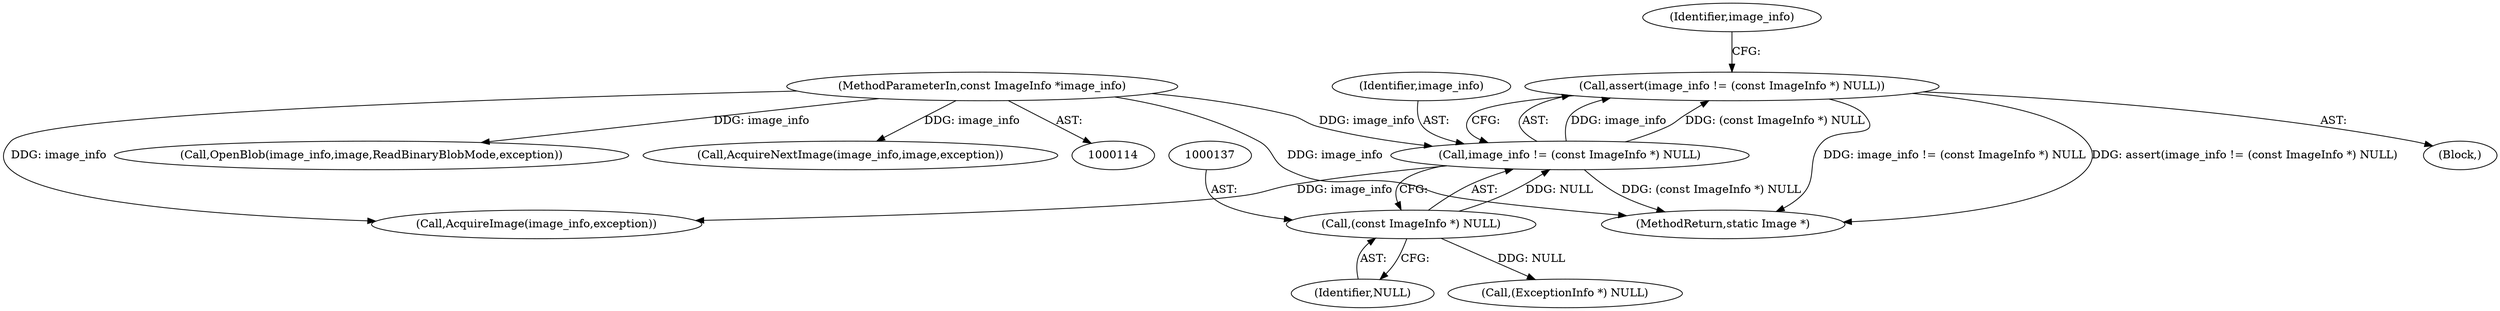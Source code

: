 digraph "0_ImageMagick_7afcf9f71043df15508e46f079387bd4689a738d@API" {
"1000133" [label="(Call,assert(image_info != (const ImageInfo *) NULL))"];
"1000134" [label="(Call,image_info != (const ImageInfo *) NULL)"];
"1000115" [label="(MethodParameterIn,const ImageInfo *image_info)"];
"1000136" [label="(Call,(const ImageInfo *) NULL)"];
"1000136" [label="(Call,(const ImageInfo *) NULL)"];
"1000135" [label="(Identifier,image_info)"];
"1000134" [label="(Call,image_info != (const ImageInfo *) NULL)"];
"1002026" [label="(MethodReturn,static Image *)"];
"1000179" [label="(Call,OpenBlob(image_info,image,ReadBinaryBlobMode,exception))"];
"1001976" [label="(Call,AcquireNextImage(image_info,image,exception))"];
"1000115" [label="(MethodParameterIn,const ImageInfo *image_info)"];
"1000174" [label="(Call,AcquireImage(image_info,exception))"];
"1000117" [label="(Block,)"];
"1000133" [label="(Call,assert(image_info != (const ImageInfo *) NULL))"];
"1000138" [label="(Identifier,NULL)"];
"1000142" [label="(Identifier,image_info)"];
"1000163" [label="(Call,(ExceptionInfo *) NULL)"];
"1000133" -> "1000117"  [label="AST: "];
"1000133" -> "1000134"  [label="CFG: "];
"1000134" -> "1000133"  [label="AST: "];
"1000142" -> "1000133"  [label="CFG: "];
"1000133" -> "1002026"  [label="DDG: image_info != (const ImageInfo *) NULL"];
"1000133" -> "1002026"  [label="DDG: assert(image_info != (const ImageInfo *) NULL)"];
"1000134" -> "1000133"  [label="DDG: image_info"];
"1000134" -> "1000133"  [label="DDG: (const ImageInfo *) NULL"];
"1000134" -> "1000136"  [label="CFG: "];
"1000135" -> "1000134"  [label="AST: "];
"1000136" -> "1000134"  [label="AST: "];
"1000134" -> "1002026"  [label="DDG: (const ImageInfo *) NULL"];
"1000115" -> "1000134"  [label="DDG: image_info"];
"1000136" -> "1000134"  [label="DDG: NULL"];
"1000134" -> "1000174"  [label="DDG: image_info"];
"1000115" -> "1000114"  [label="AST: "];
"1000115" -> "1002026"  [label="DDG: image_info"];
"1000115" -> "1000174"  [label="DDG: image_info"];
"1000115" -> "1000179"  [label="DDG: image_info"];
"1000115" -> "1001976"  [label="DDG: image_info"];
"1000136" -> "1000138"  [label="CFG: "];
"1000137" -> "1000136"  [label="AST: "];
"1000138" -> "1000136"  [label="AST: "];
"1000136" -> "1000163"  [label="DDG: NULL"];
}
